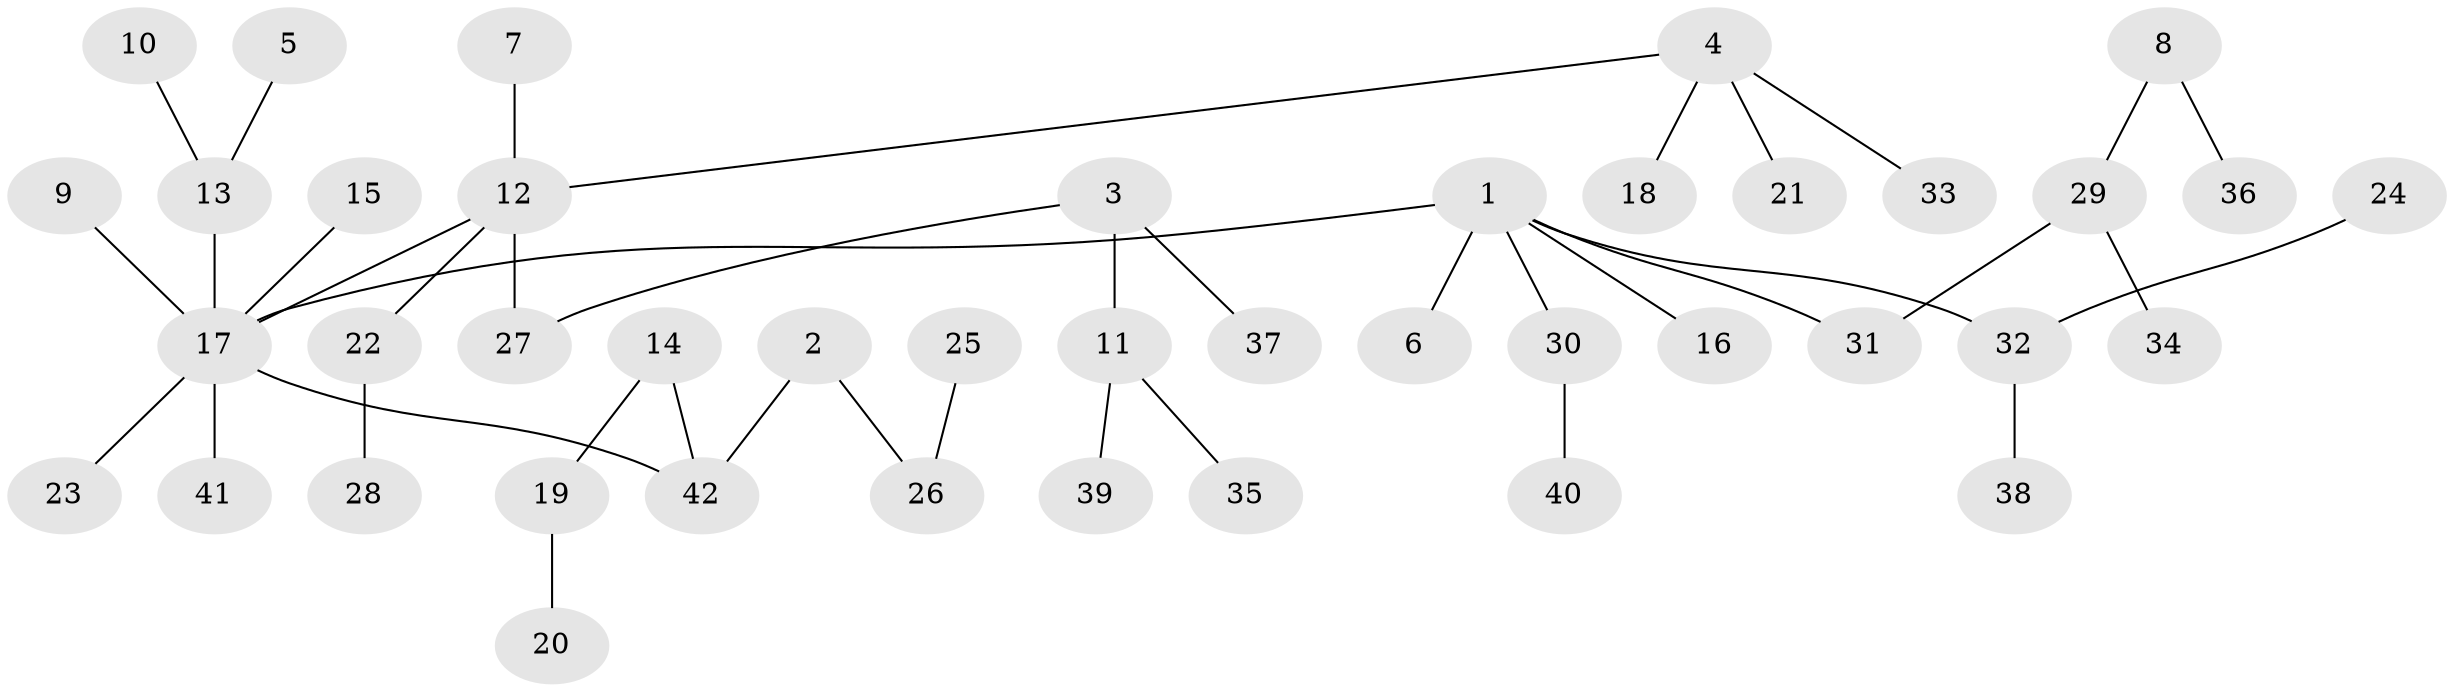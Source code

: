 // original degree distribution, {9: 0.012048192771084338, 6: 0.024096385542168676, 3: 0.08433734939759036, 4: 0.07228915662650602, 2: 0.3253012048192771, 5: 0.012048192771084338, 1: 0.46987951807228917}
// Generated by graph-tools (version 1.1) at 2025/37/03/04/25 23:37:24]
// undirected, 42 vertices, 41 edges
graph export_dot {
  node [color=gray90,style=filled];
  1;
  2;
  3;
  4;
  5;
  6;
  7;
  8;
  9;
  10;
  11;
  12;
  13;
  14;
  15;
  16;
  17;
  18;
  19;
  20;
  21;
  22;
  23;
  24;
  25;
  26;
  27;
  28;
  29;
  30;
  31;
  32;
  33;
  34;
  35;
  36;
  37;
  38;
  39;
  40;
  41;
  42;
  1 -- 6 [weight=1.0];
  1 -- 16 [weight=1.0];
  1 -- 17 [weight=1.0];
  1 -- 30 [weight=1.0];
  1 -- 31 [weight=1.0];
  1 -- 32 [weight=1.0];
  2 -- 26 [weight=1.0];
  2 -- 42 [weight=1.0];
  3 -- 11 [weight=1.0];
  3 -- 27 [weight=1.0];
  3 -- 37 [weight=1.0];
  4 -- 12 [weight=1.0];
  4 -- 18 [weight=1.0];
  4 -- 21 [weight=1.0];
  4 -- 33 [weight=1.0];
  5 -- 13 [weight=1.0];
  7 -- 12 [weight=1.0];
  8 -- 29 [weight=1.0];
  8 -- 36 [weight=1.0];
  9 -- 17 [weight=1.0];
  10 -- 13 [weight=1.0];
  11 -- 35 [weight=1.0];
  11 -- 39 [weight=1.0];
  12 -- 17 [weight=1.0];
  12 -- 22 [weight=1.0];
  12 -- 27 [weight=1.0];
  13 -- 17 [weight=1.0];
  14 -- 19 [weight=1.0];
  14 -- 42 [weight=1.0];
  15 -- 17 [weight=1.0];
  17 -- 23 [weight=1.0];
  17 -- 41 [weight=1.0];
  17 -- 42 [weight=1.0];
  19 -- 20 [weight=1.0];
  22 -- 28 [weight=1.0];
  24 -- 32 [weight=1.0];
  25 -- 26 [weight=1.0];
  29 -- 31 [weight=1.0];
  29 -- 34 [weight=1.0];
  30 -- 40 [weight=1.0];
  32 -- 38 [weight=1.0];
}
